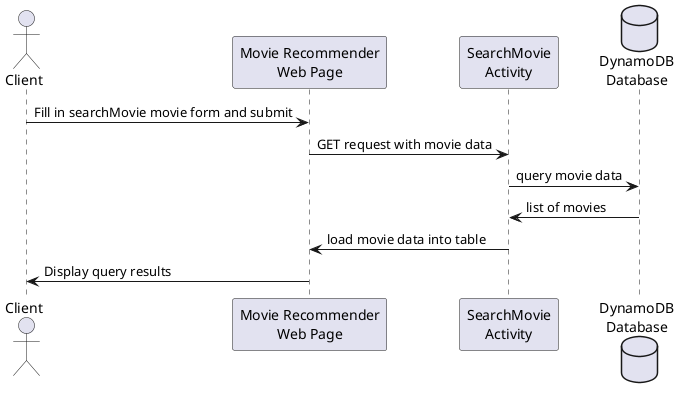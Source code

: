 @startuml
actor Client
participant "Movie Recommender\nWeb Page" as WebPage
participant "SearchMovie\nActivity" as Endpoint
database "DynamoDB\nDatabase" as Database

Client -> WebPage: Fill in searchMovie movie form and submit
WebPage -> Endpoint: GET request with movie data
Endpoint -> Database: query movie data
Database -> Endpoint: list of movies
Endpoint -> WebPage: load movie data into table
WebPage -> Client: Display query results
@enduml